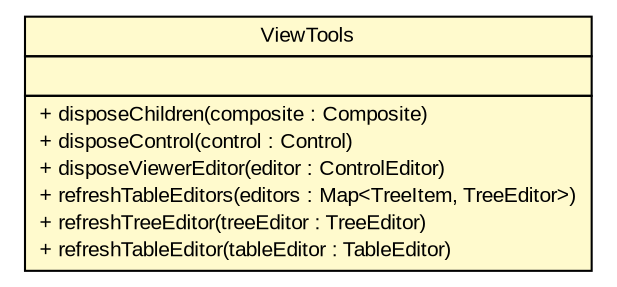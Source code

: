 #!/usr/local/bin/dot
#
# Class diagram 
# Generated by UMLGraph version R5_6-24-gf6e263 (http://www.umlgraph.org/)
#

digraph G {
	edge [fontname="arial",fontsize=10,labelfontname="arial",labelfontsize=10];
	node [fontname="arial",fontsize=10,shape=plaintext];
	nodesep=0.25;
	ranksep=0.5;
	// gov.sandia.cf.parts.tools.ViewTools
	c441555 [label=<<table title="gov.sandia.cf.parts.tools.ViewTools" border="0" cellborder="1" cellspacing="0" cellpadding="2" port="p" bgcolor="lemonChiffon" href="./ViewTools.html">
		<tr><td><table border="0" cellspacing="0" cellpadding="1">
<tr><td align="center" balign="center"> ViewTools </td></tr>
		</table></td></tr>
		<tr><td><table border="0" cellspacing="0" cellpadding="1">
<tr><td align="left" balign="left">  </td></tr>
		</table></td></tr>
		<tr><td><table border="0" cellspacing="0" cellpadding="1">
<tr><td align="left" balign="left"> + disposeChildren(composite : Composite) </td></tr>
<tr><td align="left" balign="left"> + disposeControl(control : Control) </td></tr>
<tr><td align="left" balign="left"> + disposeViewerEditor(editor : ControlEditor) </td></tr>
<tr><td align="left" balign="left"> + refreshTableEditors(editors : Map&lt;TreeItem, TreeEditor&gt;) </td></tr>
<tr><td align="left" balign="left"> + refreshTreeEditor(treeEditor : TreeEditor) </td></tr>
<tr><td align="left" balign="left"> + refreshTableEditor(tableEditor : TableEditor) </td></tr>
		</table></td></tr>
		</table>>, URL="./ViewTools.html", fontname="arial", fontcolor="black", fontsize=10.0];
}


